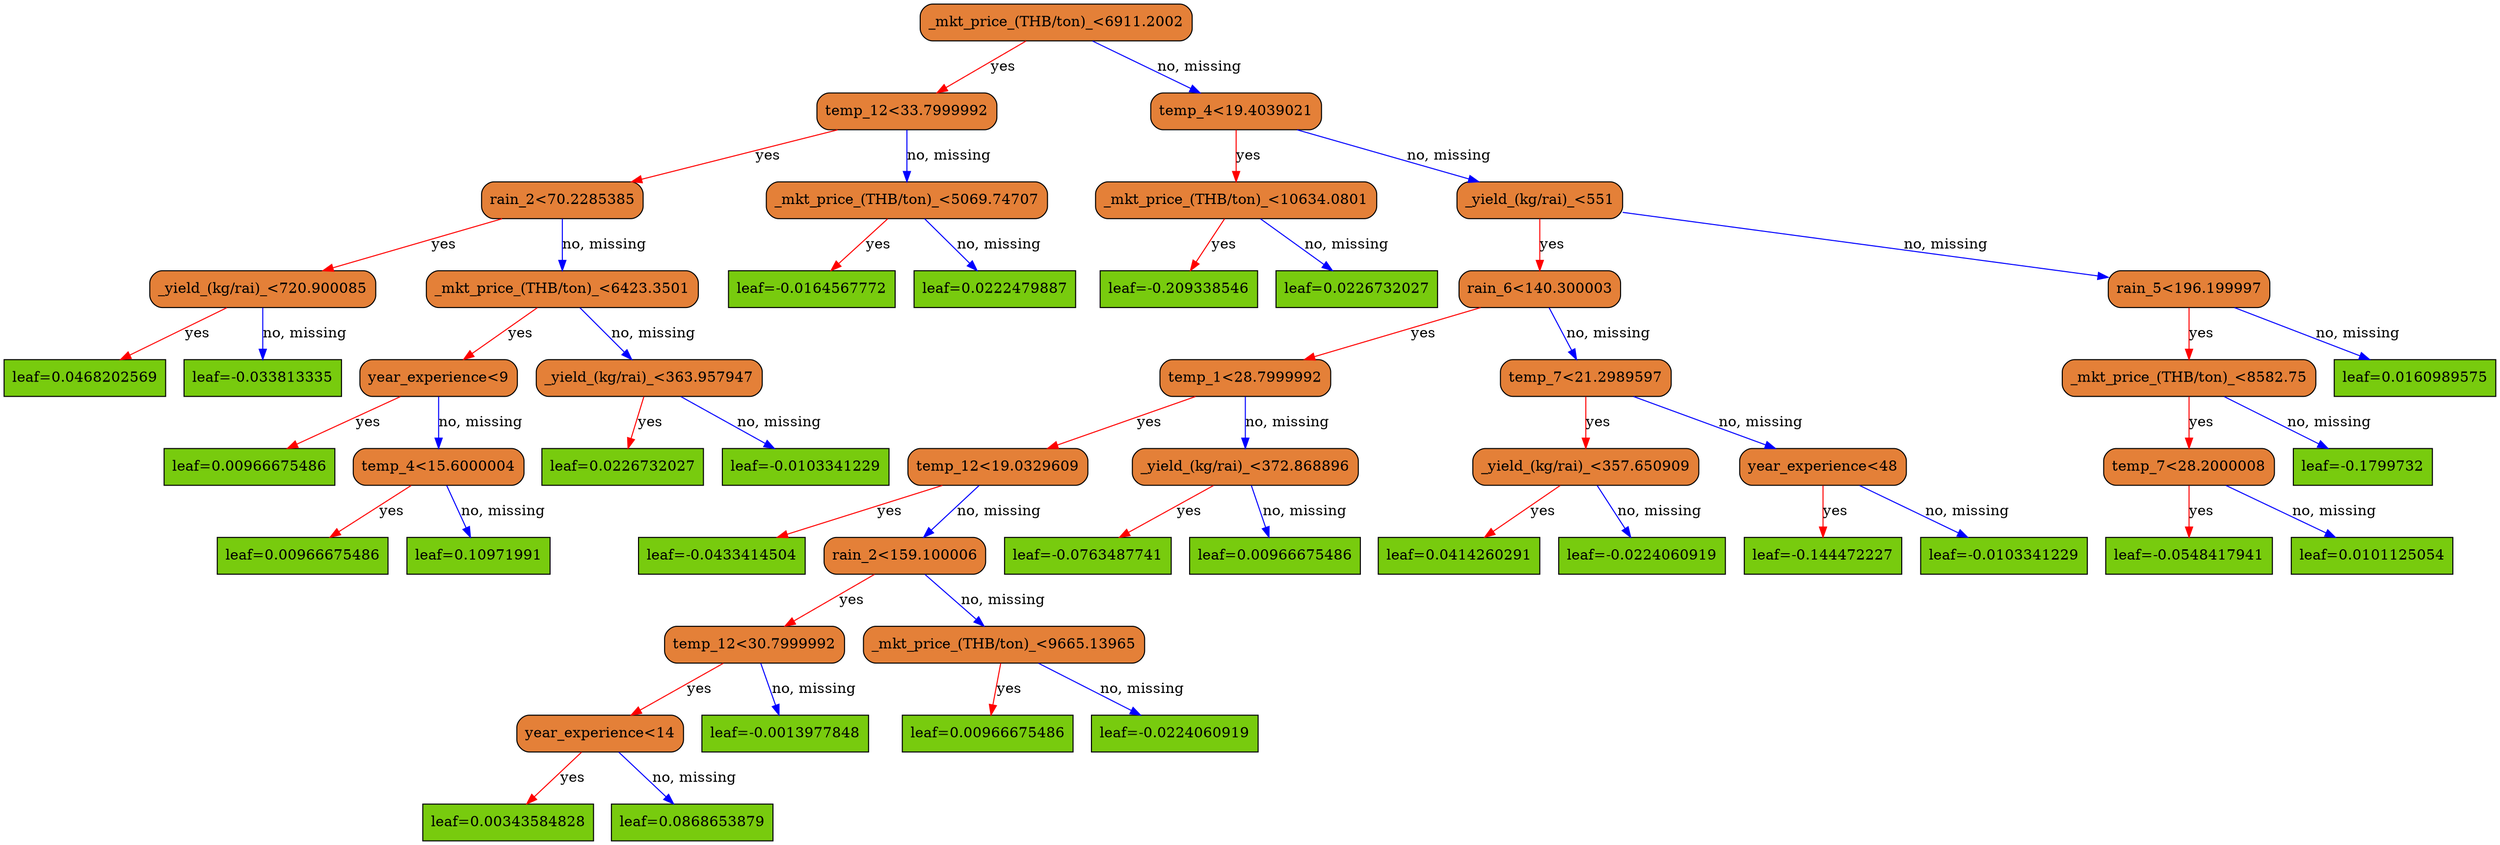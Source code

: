 digraph {
    graph [ rankdir=TB ]

    0 [ label="_mkt_price_(THB/ton)_<6911.2002" fillcolor="#e48038" shape="box" style="filled, rounded" ]
    0 -> 1 [label="yes" color="#FF0000"]
    0 -> 2 [label="no, missing" color="#0000FF"]

    1 [ label="temp_12<33.7999992" fillcolor="#e48038" shape="box" style="filled, rounded" ]
    1 -> 3 [label="yes" color="#FF0000"]
    1 -> 4 [label="no, missing" color="#0000FF"]

    3 [ label="rain_2<70.2285385" fillcolor="#e48038" shape="box" style="filled, rounded" ]
    3 -> 7 [label="yes" color="#FF0000"]
    3 -> 8 [label="no, missing" color="#0000FF"]

    7 [ label="_yield_(kg/rai)_<720.900085" fillcolor="#e48038" shape="box" style="filled, rounded" ]
    7 -> 15 [label="yes" color="#FF0000"]
    7 -> 16 [label="no, missing" color="#0000FF"]

    15 [ label="leaf=0.0468202569" fillcolor="#78cbe" shape="box" style="filled" ]

    16 [ label="leaf=-0.033813335" fillcolor="#78cbe" shape="box" style="filled" ]

    8 [ label="_mkt_price_(THB/ton)_<6423.3501" fillcolor="#e48038" shape="box" style="filled, rounded" ]
    8 -> 17 [label="yes" color="#FF0000"]
    8 -> 18 [label="no, missing" color="#0000FF"]

    17 [ label="year_experience<9" fillcolor="#e48038" shape="box" style="filled, rounded" ]
    17 -> 23 [label="yes" color="#FF0000"]
    17 -> 24 [label="no, missing" color="#0000FF"]

    23 [ label="leaf=0.00966675486" fillcolor="#78cbe" shape="box" style="filled" ]

    24 [ label="temp_4<15.6000004" fillcolor="#e48038" shape="box" style="filled, rounded" ]
    24 -> 33 [label="yes" color="#FF0000"]
    24 -> 34 [label="no, missing" color="#0000FF"]

    33 [ label="leaf=0.00966675486" fillcolor="#78cbe" shape="box" style="filled" ]

    34 [ label="leaf=0.10971991" fillcolor="#78cbe" shape="box" style="filled" ]

    18 [ label="_yield_(kg/rai)_<363.957947" fillcolor="#e48038" shape="box" style="filled, rounded" ]
    18 -> 25 [label="yes" color="#FF0000"]
    18 -> 26 [label="no, missing" color="#0000FF"]

    25 [ label="leaf=0.0226732027" fillcolor="#78cbe" shape="box" style="filled" ]

    26 [ label="leaf=-0.0103341229" fillcolor="#78cbe" shape="box" style="filled" ]

    4 [ label="_mkt_price_(THB/ton)_<5069.74707" fillcolor="#e48038" shape="box" style="filled, rounded" ]
    4 -> 9 [label="yes" color="#FF0000"]
    4 -> 10 [label="no, missing" color="#0000FF"]

    9 [ label="leaf=-0.0164567772" fillcolor="#78cbe" shape="box" style="filled" ]

    10 [ label="leaf=0.0222479887" fillcolor="#78cbe" shape="box" style="filled" ]

    2 [ label="temp_4<19.4039021" fillcolor="#e48038" shape="box" style="filled, rounded" ]
    2 -> 5 [label="yes" color="#FF0000"]
    2 -> 6 [label="no, missing" color="#0000FF"]

    5 [ label="_mkt_price_(THB/ton)_<10634.0801" fillcolor="#e48038" shape="box" style="filled, rounded" ]
    5 -> 11 [label="yes" color="#FF0000"]
    5 -> 12 [label="no, missing" color="#0000FF"]

    11 [ label="leaf=-0.209338546" fillcolor="#78cbe" shape="box" style="filled" ]

    12 [ label="leaf=0.0226732027" fillcolor="#78cbe" shape="box" style="filled" ]

    6 [ label="_yield_(kg/rai)_<551" fillcolor="#e48038" shape="box" style="filled, rounded" ]
    6 -> 13 [label="yes" color="#FF0000"]
    6 -> 14 [label="no, missing" color="#0000FF"]

    13 [ label="rain_6<140.300003" fillcolor="#e48038" shape="box" style="filled, rounded" ]
    13 -> 19 [label="yes" color="#FF0000"]
    13 -> 20 [label="no, missing" color="#0000FF"]

    19 [ label="temp_1<28.7999992" fillcolor="#e48038" shape="box" style="filled, rounded" ]
    19 -> 27 [label="yes" color="#FF0000"]
    19 -> 28 [label="no, missing" color="#0000FF"]

    27 [ label="temp_12<19.0329609" fillcolor="#e48038" shape="box" style="filled, rounded" ]
    27 -> 35 [label="yes" color="#FF0000"]
    27 -> 36 [label="no, missing" color="#0000FF"]

    35 [ label="leaf=-0.0433414504" fillcolor="#78cbe" shape="box" style="filled" ]

    36 [ label="rain_2<159.100006" fillcolor="#e48038" shape="box" style="filled, rounded" ]
    36 -> 45 [label="yes" color="#FF0000"]
    36 -> 46 [label="no, missing" color="#0000FF"]

    45 [ label="temp_12<30.7999992" fillcolor="#e48038" shape="box" style="filled, rounded" ]
    45 -> 47 [label="yes" color="#FF0000"]
    45 -> 48 [label="no, missing" color="#0000FF"]

    47 [ label="year_experience<14" fillcolor="#e48038" shape="box" style="filled, rounded" ]
    47 -> 51 [label="yes" color="#FF0000"]
    47 -> 52 [label="no, missing" color="#0000FF"]

    51 [ label="leaf=0.00343584828" fillcolor="#78cbe" shape="box" style="filled" ]

    52 [ label="leaf=0.0868653879" fillcolor="#78cbe" shape="box" style="filled" ]

    48 [ label="leaf=-0.0013977848" fillcolor="#78cbe" shape="box" style="filled" ]

    46 [ label="_mkt_price_(THB/ton)_<9665.13965" fillcolor="#e48038" shape="box" style="filled, rounded" ]
    46 -> 49 [label="yes" color="#FF0000"]
    46 -> 50 [label="no, missing" color="#0000FF"]

    49 [ label="leaf=0.00966675486" fillcolor="#78cbe" shape="box" style="filled" ]

    50 [ label="leaf=-0.0224060919" fillcolor="#78cbe" shape="box" style="filled" ]

    28 [ label="_yield_(kg/rai)_<372.868896" fillcolor="#e48038" shape="box" style="filled, rounded" ]
    28 -> 37 [label="yes" color="#FF0000"]
    28 -> 38 [label="no, missing" color="#0000FF"]

    37 [ label="leaf=-0.0763487741" fillcolor="#78cbe" shape="box" style="filled" ]

    38 [ label="leaf=0.00966675486" fillcolor="#78cbe" shape="box" style="filled" ]

    20 [ label="temp_7<21.2989597" fillcolor="#e48038" shape="box" style="filled, rounded" ]
    20 -> 29 [label="yes" color="#FF0000"]
    20 -> 30 [label="no, missing" color="#0000FF"]

    29 [ label="_yield_(kg/rai)_<357.650909" fillcolor="#e48038" shape="box" style="filled, rounded" ]
    29 -> 39 [label="yes" color="#FF0000"]
    29 -> 40 [label="no, missing" color="#0000FF"]

    39 [ label="leaf=0.0414260291" fillcolor="#78cbe" shape="box" style="filled" ]

    40 [ label="leaf=-0.0224060919" fillcolor="#78cbe" shape="box" style="filled" ]

    30 [ label="year_experience<48" fillcolor="#e48038" shape="box" style="filled, rounded" ]
    30 -> 41 [label="yes" color="#FF0000"]
    30 -> 42 [label="no, missing" color="#0000FF"]

    41 [ label="leaf=-0.144472227" fillcolor="#78cbe" shape="box" style="filled" ]

    42 [ label="leaf=-0.0103341229" fillcolor="#78cbe" shape="box" style="filled" ]

    14 [ label="rain_5<196.199997" fillcolor="#e48038" shape="box" style="filled, rounded" ]
    14 -> 21 [label="yes" color="#FF0000"]
    14 -> 22 [label="no, missing" color="#0000FF"]

    21 [ label="_mkt_price_(THB/ton)_<8582.75" fillcolor="#e48038" shape="box" style="filled, rounded" ]
    21 -> 31 [label="yes" color="#FF0000"]
    21 -> 32 [label="no, missing" color="#0000FF"]

    31 [ label="temp_7<28.2000008" fillcolor="#e48038" shape="box" style="filled, rounded" ]
    31 -> 43 [label="yes" color="#FF0000"]
    31 -> 44 [label="no, missing" color="#0000FF"]

    43 [ label="leaf=-0.0548417941" fillcolor="#78cbe" shape="box" style="filled" ]

    44 [ label="leaf=0.0101125054" fillcolor="#78cbe" shape="box" style="filled" ]

    32 [ label="leaf=-0.1799732" fillcolor="#78cbe" shape="box" style="filled" ]

    22 [ label="leaf=0.0160989575" fillcolor="#78cbe" shape="box" style="filled" ]
}
